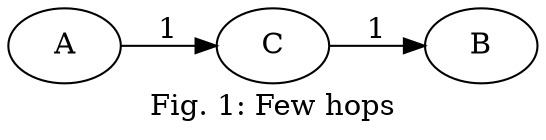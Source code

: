 digraph G {
      rankdir = LR
      labelloc="b"
      label="Fig. 1:\ Few\ hops"
      A -> C [label="1"]
      C -> B [label="1"]
    }
  
